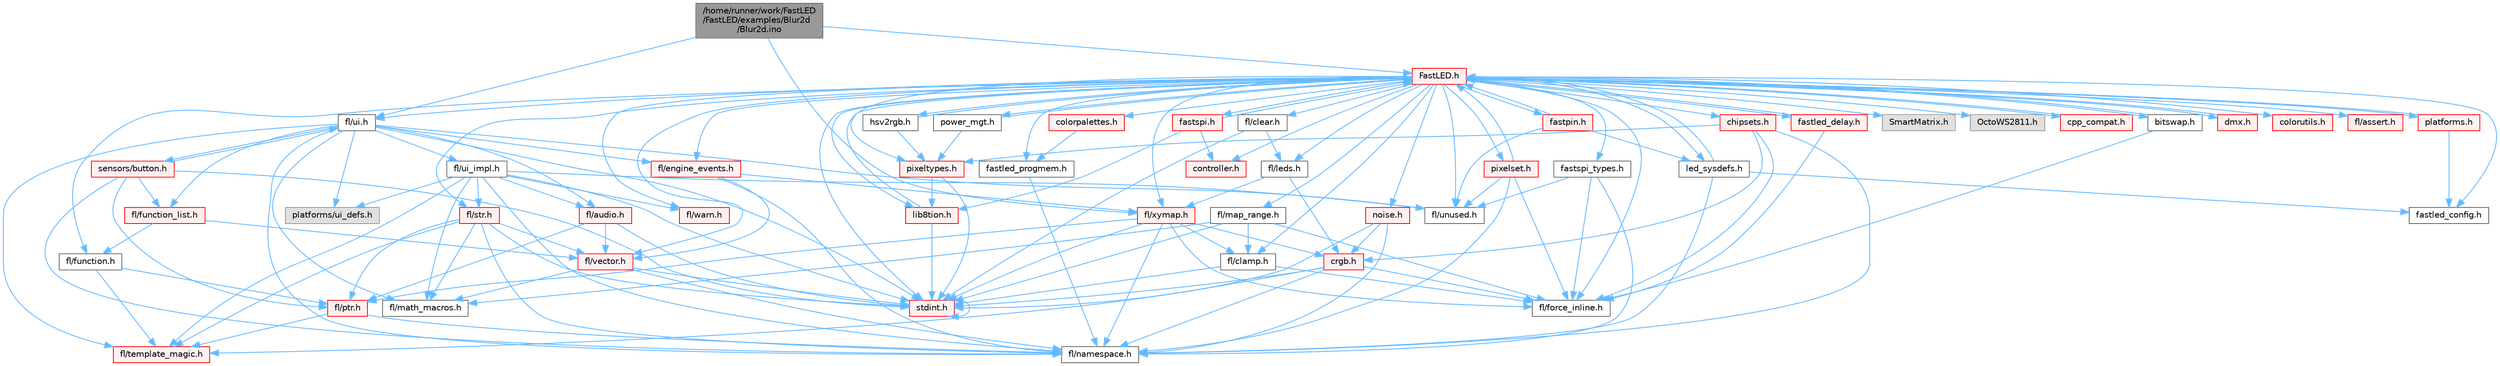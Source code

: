digraph "/home/runner/work/FastLED/FastLED/examples/Blur2d/Blur2d.ino"
{
 // INTERACTIVE_SVG=YES
 // LATEX_PDF_SIZE
  bgcolor="transparent";
  edge [fontname=Helvetica,fontsize=10,labelfontname=Helvetica,labelfontsize=10];
  node [fontname=Helvetica,fontsize=10,shape=box,height=0.2,width=0.4];
  Node1 [id="Node000001",label="/home/runner/work/FastLED\l/FastLED/examples/Blur2d\l/Blur2d.ino",height=0.2,width=0.4,color="gray40", fillcolor="grey60", style="filled", fontcolor="black",tooltip=" "];
  Node1 -> Node2 [id="edge1_Node000001_Node000002",color="steelblue1",style="solid",tooltip=" "];
  Node2 [id="Node000002",label="fl/ui.h",height=0.2,width=0.4,color="grey40", fillcolor="white", style="filled",URL="$d9/d3b/ui_8h.html",tooltip=" "];
  Node2 -> Node3 [id="edge2_Node000002_Node000003",color="steelblue1",style="solid",tooltip=" "];
  Node3 [id="Node000003",label="stdint.h",height=0.2,width=0.4,color="red", fillcolor="#FFF0F0", style="filled",URL="$df/dd8/stdint_8h.html",tooltip=" "];
  Node3 -> Node3 [id="edge3_Node000003_Node000003",color="steelblue1",style="solid",tooltip=" "];
  Node2 -> Node5 [id="edge4_Node000002_Node000005",color="steelblue1",style="solid",tooltip=" "];
  Node5 [id="Node000005",label="fl/audio.h",height=0.2,width=0.4,color="red", fillcolor="#FFF0F0", style="filled",URL="$da/d09/audio_8h.html",tooltip=" "];
  Node5 -> Node19 [id="edge5_Node000005_Node000019",color="steelblue1",style="solid",tooltip=" "];
  Node19 [id="Node000019",label="fl/ptr.h",height=0.2,width=0.4,color="red", fillcolor="#FFF0F0", style="filled",URL="$dd/d98/ptr_8h.html",tooltip=" "];
  Node19 -> Node18 [id="edge6_Node000019_Node000018",color="steelblue1",style="solid",tooltip=" "];
  Node18 [id="Node000018",label="fl/namespace.h",height=0.2,width=0.4,color="grey40", fillcolor="white", style="filled",URL="$df/d2a/namespace_8h.html",tooltip="Implements the FastLED namespace macros."];
  Node19 -> Node20 [id="edge7_Node000019_Node000020",color="steelblue1",style="solid",tooltip=" "];
  Node20 [id="Node000020",label="fl/template_magic.h",height=0.2,width=0.4,color="red", fillcolor="#FFF0F0", style="filled",URL="$d8/d0c/template__magic_8h.html",tooltip=" "];
  Node5 -> Node22 [id="edge8_Node000005_Node000022",color="steelblue1",style="solid",tooltip=" "];
  Node22 [id="Node000022",label="fl/vector.h",height=0.2,width=0.4,color="red", fillcolor="#FFF0F0", style="filled",URL="$d6/d68/vector_8h.html",tooltip=" "];
  Node22 -> Node3 [id="edge9_Node000022_Node000003",color="steelblue1",style="solid",tooltip=" "];
  Node22 -> Node17 [id="edge10_Node000022_Node000017",color="steelblue1",style="solid",tooltip=" "];
  Node17 [id="Node000017",label="fl/math_macros.h",height=0.2,width=0.4,color="grey40", fillcolor="white", style="filled",URL="$d8/db8/math__macros_8h.html",tooltip=" "];
  Node22 -> Node18 [id="edge11_Node000022_Node000018",color="steelblue1",style="solid",tooltip=" "];
  Node5 -> Node3 [id="edge12_Node000005_Node000003",color="steelblue1",style="solid",tooltip=" "];
  Node2 -> Node29 [id="edge13_Node000002_Node000029",color="steelblue1",style="solid",tooltip=" "];
  Node29 [id="Node000029",label="fl/engine_events.h",height=0.2,width=0.4,color="red", fillcolor="#FFF0F0", style="filled",URL="$db/dc0/engine__events_8h.html",tooltip=" "];
  Node29 -> Node18 [id="edge14_Node000029_Node000018",color="steelblue1",style="solid",tooltip=" "];
  Node29 -> Node22 [id="edge15_Node000029_Node000022",color="steelblue1",style="solid",tooltip=" "];
  Node29 -> Node37 [id="edge16_Node000029_Node000037",color="steelblue1",style="solid",tooltip=" "];
  Node37 [id="Node000037",label="fl/xymap.h",height=0.2,width=0.4,color="red", fillcolor="#FFF0F0", style="filled",URL="$da/d61/xymap_8h.html",tooltip=" "];
  Node37 -> Node3 [id="edge17_Node000037_Node000003",color="steelblue1",style="solid",tooltip=" "];
  Node37 -> Node38 [id="edge18_Node000037_Node000038",color="steelblue1",style="solid",tooltip=" "];
  Node38 [id="Node000038",label="crgb.h",height=0.2,width=0.4,color="red", fillcolor="#FFF0F0", style="filled",URL="$db/dd1/crgb_8h.html",tooltip="Defines the red, green, and blue (RGB) pixel struct."];
  Node38 -> Node3 [id="edge19_Node000038_Node000003",color="steelblue1",style="solid",tooltip=" "];
  Node38 -> Node18 [id="edge20_Node000038_Node000018",color="steelblue1",style="solid",tooltip=" "];
  Node38 -> Node15 [id="edge21_Node000038_Node000015",color="steelblue1",style="solid",tooltip=" "];
  Node15 [id="Node000015",label="fl/force_inline.h",height=0.2,width=0.4,color="grey40", fillcolor="white", style="filled",URL="$d4/d64/force__inline_8h.html",tooltip=" "];
  Node38 -> Node20 [id="edge22_Node000038_Node000020",color="steelblue1",style="solid",tooltip=" "];
  Node37 -> Node14 [id="edge23_Node000037_Node000014",color="steelblue1",style="solid",tooltip=" "];
  Node14 [id="Node000014",label="fl/clamp.h",height=0.2,width=0.4,color="grey40", fillcolor="white", style="filled",URL="$d6/dd3/clamp_8h.html",tooltip=" "];
  Node14 -> Node3 [id="edge24_Node000014_Node000003",color="steelblue1",style="solid",tooltip=" "];
  Node14 -> Node15 [id="edge25_Node000014_Node000015",color="steelblue1",style="solid",tooltip=" "];
  Node37 -> Node15 [id="edge26_Node000037_Node000015",color="steelblue1",style="solid",tooltip=" "];
  Node37 -> Node18 [id="edge27_Node000037_Node000018",color="steelblue1",style="solid",tooltip=" "];
  Node37 -> Node19 [id="edge28_Node000037_Node000019",color="steelblue1",style="solid",tooltip=" "];
  Node2 -> Node43 [id="edge29_Node000002_Node000043",color="steelblue1",style="solid",tooltip=" "];
  Node43 [id="Node000043",label="fl/function_list.h",height=0.2,width=0.4,color="red", fillcolor="#FFF0F0", style="filled",URL="$d0/d64/function__list_8h.html",tooltip=" "];
  Node43 -> Node44 [id="edge30_Node000043_Node000044",color="steelblue1",style="solid",tooltip=" "];
  Node44 [id="Node000044",label="fl/function.h",height=0.2,width=0.4,color="grey40", fillcolor="white", style="filled",URL="$dd/d67/function_8h.html",tooltip=" "];
  Node44 -> Node19 [id="edge31_Node000044_Node000019",color="steelblue1",style="solid",tooltip=" "];
  Node44 -> Node20 [id="edge32_Node000044_Node000020",color="steelblue1",style="solid",tooltip=" "];
  Node43 -> Node22 [id="edge33_Node000043_Node000022",color="steelblue1",style="solid",tooltip=" "];
  Node2 -> Node17 [id="edge34_Node000002_Node000017",color="steelblue1",style="solid",tooltip=" "];
  Node2 -> Node18 [id="edge35_Node000002_Node000018",color="steelblue1",style="solid",tooltip=" "];
  Node2 -> Node20 [id="edge36_Node000002_Node000020",color="steelblue1",style="solid",tooltip=" "];
  Node2 -> Node45 [id="edge37_Node000002_Node000045",color="steelblue1",style="solid",tooltip=" "];
  Node45 [id="Node000045",label="fl/ui_impl.h",height=0.2,width=0.4,color="grey40", fillcolor="white", style="filled",URL="$d6/dc0/ui__impl_8h.html",tooltip=" "];
  Node45 -> Node3 [id="edge38_Node000045_Node000003",color="steelblue1",style="solid",tooltip=" "];
  Node45 -> Node5 [id="edge39_Node000045_Node000005",color="steelblue1",style="solid",tooltip=" "];
  Node45 -> Node17 [id="edge40_Node000045_Node000017",color="steelblue1",style="solid",tooltip=" "];
  Node45 -> Node18 [id="edge41_Node000045_Node000018",color="steelblue1",style="solid",tooltip=" "];
  Node45 -> Node11 [id="edge42_Node000045_Node000011",color="steelblue1",style="solid",tooltip=" "];
  Node11 [id="Node000011",label="fl/str.h",height=0.2,width=0.4,color="red", fillcolor="#FFF0F0", style="filled",URL="$d1/d93/str_8h.html",tooltip=" "];
  Node11 -> Node3 [id="edge43_Node000011_Node000003",color="steelblue1",style="solid",tooltip=" "];
  Node11 -> Node17 [id="edge44_Node000011_Node000017",color="steelblue1",style="solid",tooltip=" "];
  Node11 -> Node18 [id="edge45_Node000011_Node000018",color="steelblue1",style="solid",tooltip=" "];
  Node11 -> Node19 [id="edge46_Node000011_Node000019",color="steelblue1",style="solid",tooltip=" "];
  Node11 -> Node20 [id="edge47_Node000011_Node000020",color="steelblue1",style="solid",tooltip=" "];
  Node11 -> Node22 [id="edge48_Node000011_Node000022",color="steelblue1",style="solid",tooltip=" "];
  Node45 -> Node20 [id="edge49_Node000045_Node000020",color="steelblue1",style="solid",tooltip=" "];
  Node45 -> Node26 [id="edge50_Node000045_Node000026",color="steelblue1",style="solid",tooltip=" "];
  Node26 [id="Node000026",label="fl/unused.h",height=0.2,width=0.4,color="grey40", fillcolor="white", style="filled",URL="$d8/d4b/unused_8h.html",tooltip=" "];
  Node45 -> Node46 [id="edge51_Node000045_Node000046",color="steelblue1",style="solid",tooltip=" "];
  Node46 [id="Node000046",label="fl/warn.h",height=0.2,width=0.4,color="red", fillcolor="#FFF0F0", style="filled",URL="$de/d77/warn_8h.html",tooltip=" "];
  Node45 -> Node49 [id="edge52_Node000045_Node000049",color="steelblue1",style="solid",tooltip=" "];
  Node49 [id="Node000049",label="platforms/ui_defs.h",height=0.2,width=0.4,color="grey60", fillcolor="#E0E0E0", style="filled",tooltip=" "];
  Node2 -> Node26 [id="edge53_Node000002_Node000026",color="steelblue1",style="solid",tooltip=" "];
  Node2 -> Node49 [id="edge54_Node000002_Node000049",color="steelblue1",style="solid",tooltip=" "];
  Node2 -> Node50 [id="edge55_Node000002_Node000050",color="steelblue1",style="solid",tooltip=" "];
  Node50 [id="Node000050",label="sensors/button.h",height=0.2,width=0.4,color="red", fillcolor="#FFF0F0", style="filled",URL="$d7/d0e/button_8h.html",tooltip=" "];
  Node50 -> Node3 [id="edge56_Node000050_Node000003",color="steelblue1",style="solid",tooltip=" "];
  Node50 -> Node43 [id="edge57_Node000050_Node000043",color="steelblue1",style="solid",tooltip=" "];
  Node50 -> Node18 [id="edge58_Node000050_Node000018",color="steelblue1",style="solid",tooltip=" "];
  Node50 -> Node19 [id="edge59_Node000050_Node000019",color="steelblue1",style="solid",tooltip=" "];
  Node50 -> Node2 [id="edge60_Node000050_Node000002",color="steelblue1",style="solid",tooltip=" "];
  Node1 -> Node37 [id="edge61_Node000001_Node000037",color="steelblue1",style="solid",tooltip=" "];
  Node1 -> Node52 [id="edge62_Node000001_Node000052",color="steelblue1",style="solid",tooltip=" "];
  Node52 [id="Node000052",label="FastLED.h",height=0.2,width=0.4,color="red", fillcolor="#FFF0F0", style="filled",URL="$db/d97/_fast_l_e_d_8h.html",tooltip="central include file for FastLED, defines the CFastLED class/object"];
  Node52 -> Node3 [id="edge63_Node000052_Node000003",color="steelblue1",style="solid",tooltip=" "];
  Node52 -> Node53 [id="edge64_Node000052_Node000053",color="steelblue1",style="solid",tooltip=" "];
  Node53 [id="Node000053",label="SmartMatrix.h",height=0.2,width=0.4,color="grey60", fillcolor="#E0E0E0", style="filled",tooltip=" "];
  Node52 -> Node54 [id="edge65_Node000052_Node000054",color="steelblue1",style="solid",tooltip=" "];
  Node54 [id="Node000054",label="OctoWS2811.h",height=0.2,width=0.4,color="grey60", fillcolor="#E0E0E0", style="filled",tooltip=" "];
  Node52 -> Node15 [id="edge66_Node000052_Node000015",color="steelblue1",style="solid",tooltip=" "];
  Node52 -> Node55 [id="edge67_Node000052_Node000055",color="steelblue1",style="solid",tooltip=" "];
  Node55 [id="Node000055",label="cpp_compat.h",height=0.2,width=0.4,color="red", fillcolor="#FFF0F0", style="filled",URL="$d9/d13/cpp__compat_8h.html",tooltip="Compatibility functions based on C++ version."];
  Node55 -> Node52 [id="edge68_Node000055_Node000052",color="steelblue1",style="solid",tooltip=" "];
  Node52 -> Node57 [id="edge69_Node000052_Node000057",color="steelblue1",style="solid",tooltip=" "];
  Node57 [id="Node000057",label="fastled_config.h",height=0.2,width=0.4,color="grey40", fillcolor="white", style="filled",URL="$d5/d11/fastled__config_8h.html",tooltip="Contains definitions that can be used to configure FastLED at compile time."];
  Node52 -> Node58 [id="edge70_Node000052_Node000058",color="steelblue1",style="solid",tooltip=" "];
  Node58 [id="Node000058",label="led_sysdefs.h",height=0.2,width=0.4,color="grey40", fillcolor="white", style="filled",URL="$d9/d3e/led__sysdefs_8h.html",tooltip="Determines which platform system definitions to include."];
  Node58 -> Node52 [id="edge71_Node000058_Node000052",color="steelblue1",style="solid",tooltip=" "];
  Node58 -> Node57 [id="edge72_Node000058_Node000057",color="steelblue1",style="solid",tooltip=" "];
  Node58 -> Node18 [id="edge73_Node000058_Node000018",color="steelblue1",style="solid",tooltip=" "];
  Node52 -> Node59 [id="edge74_Node000052_Node000059",color="steelblue1",style="solid",tooltip=" "];
  Node59 [id="Node000059",label="fastled_delay.h",height=0.2,width=0.4,color="red", fillcolor="#FFF0F0", style="filled",URL="$d0/da8/fastled__delay_8h.html",tooltip="Utility functions and classes for managing delay cycles."];
  Node59 -> Node52 [id="edge75_Node000059_Node000052",color="steelblue1",style="solid",tooltip=" "];
  Node59 -> Node15 [id="edge76_Node000059_Node000015",color="steelblue1",style="solid",tooltip=" "];
  Node52 -> Node61 [id="edge77_Node000052_Node000061",color="steelblue1",style="solid",tooltip=" "];
  Node61 [id="Node000061",label="bitswap.h",height=0.2,width=0.4,color="grey40", fillcolor="white", style="filled",URL="$de/ded/bitswap_8h.html",tooltip="Functions for doing a rotation of bits/bytes used by parallel output."];
  Node61 -> Node52 [id="edge78_Node000061_Node000052",color="steelblue1",style="solid",tooltip=" "];
  Node61 -> Node15 [id="edge79_Node000061_Node000015",color="steelblue1",style="solid",tooltip=" "];
  Node52 -> Node62 [id="edge80_Node000052_Node000062",color="steelblue1",style="solid",tooltip=" "];
  Node62 [id="Node000062",label="controller.h",height=0.2,width=0.4,color="red", fillcolor="#FFF0F0", style="filled",URL="$d2/dd9/controller_8h.html",tooltip="deprecated: base definitions used by led controllers for writing out led data"];
  Node52 -> Node83 [id="edge81_Node000052_Node000083",color="steelblue1",style="solid",tooltip=" "];
  Node83 [id="Node000083",label="fastpin.h",height=0.2,width=0.4,color="red", fillcolor="#FFF0F0", style="filled",URL="$db/d65/fastpin_8h.html",tooltip="Class base definitions for defining fast pin access."];
  Node83 -> Node52 [id="edge82_Node000083_Node000052",color="steelblue1",style="solid",tooltip=" "];
  Node83 -> Node58 [id="edge83_Node000083_Node000058",color="steelblue1",style="solid",tooltip=" "];
  Node83 -> Node26 [id="edge84_Node000083_Node000026",color="steelblue1",style="solid",tooltip=" "];
  Node52 -> Node84 [id="edge85_Node000052_Node000084",color="steelblue1",style="solid",tooltip=" "];
  Node84 [id="Node000084",label="fastspi_types.h",height=0.2,width=0.4,color="grey40", fillcolor="white", style="filled",URL="$d2/ddb/fastspi__types_8h.html",tooltip="Data types and constants used by SPI interfaces."];
  Node84 -> Node15 [id="edge86_Node000084_Node000015",color="steelblue1",style="solid",tooltip=" "];
  Node84 -> Node18 [id="edge87_Node000084_Node000018",color="steelblue1",style="solid",tooltip=" "];
  Node84 -> Node26 [id="edge88_Node000084_Node000026",color="steelblue1",style="solid",tooltip=" "];
  Node52 -> Node85 [id="edge89_Node000052_Node000085",color="steelblue1",style="solid",tooltip=" "];
  Node85 [id="Node000085",label="dmx.h",height=0.2,width=0.4,color="red", fillcolor="#FFF0F0", style="filled",URL="$d3/de1/dmx_8h.html",tooltip="Defines the DMX512-based LED controllers."];
  Node85 -> Node52 [id="edge90_Node000085_Node000052",color="steelblue1",style="solid",tooltip=" "];
  Node52 -> Node88 [id="edge91_Node000052_Node000088",color="steelblue1",style="solid",tooltip=" "];
  Node88 [id="Node000088",label="platforms.h",height=0.2,width=0.4,color="red", fillcolor="#FFF0F0", style="filled",URL="$da/dc9/platforms_8h.html",tooltip="Determines which platforms headers to include."];
  Node88 -> Node52 [id="edge92_Node000088_Node000052",color="steelblue1",style="solid",tooltip=" "];
  Node88 -> Node57 [id="edge93_Node000088_Node000057",color="steelblue1",style="solid",tooltip=" "];
  Node52 -> Node90 [id="edge94_Node000052_Node000090",color="steelblue1",style="solid",tooltip=" "];
  Node90 [id="Node000090",label="fastled_progmem.h",height=0.2,width=0.4,color="grey40", fillcolor="white", style="filled",URL="$df/dab/fastled__progmem_8h.html",tooltip="Wrapper definitions to allow seamless use of PROGMEM in environments that have it."];
  Node90 -> Node18 [id="edge95_Node000090_Node000018",color="steelblue1",style="solid",tooltip=" "];
  Node52 -> Node65 [id="edge96_Node000052_Node000065",color="steelblue1",style="solid",tooltip=" "];
  Node65 [id="Node000065",label="lib8tion.h",height=0.2,width=0.4,color="red", fillcolor="#FFF0F0", style="filled",URL="$df/da5/lib8tion_8h.html",tooltip="Fast, efficient 8-bit math functions specifically designed for high-performance LED programming."];
  Node65 -> Node52 [id="edge97_Node000065_Node000052",color="steelblue1",style="solid",tooltip=" "];
  Node65 -> Node3 [id="edge98_Node000065_Node000003",color="steelblue1",style="solid",tooltip=" "];
  Node52 -> Node64 [id="edge99_Node000052_Node000064",color="steelblue1",style="solid",tooltip=" "];
  Node64 [id="Node000064",label="pixeltypes.h",height=0.2,width=0.4,color="red", fillcolor="#FFF0F0", style="filled",URL="$d2/dba/pixeltypes_8h.html",tooltip="Includes defintions for RGB and HSV pixels."];
  Node64 -> Node3 [id="edge100_Node000064_Node000003",color="steelblue1",style="solid",tooltip=" "];
  Node64 -> Node65 [id="edge101_Node000064_Node000065",color="steelblue1",style="solid",tooltip=" "];
  Node52 -> Node91 [id="edge102_Node000052_Node000091",color="steelblue1",style="solid",tooltip=" "];
  Node91 [id="Node000091",label="hsv2rgb.h",height=0.2,width=0.4,color="grey40", fillcolor="white", style="filled",URL="$de/d9a/hsv2rgb_8h.html",tooltip="Functions to convert from the HSV colorspace to the RGB colorspace."];
  Node91 -> Node52 [id="edge103_Node000091_Node000052",color="steelblue1",style="solid",tooltip=" "];
  Node91 -> Node64 [id="edge104_Node000091_Node000064",color="steelblue1",style="solid",tooltip=" "];
  Node52 -> Node92 [id="edge105_Node000052_Node000092",color="steelblue1",style="solid",tooltip=" "];
  Node92 [id="Node000092",label="colorutils.h",height=0.2,width=0.4,color="red", fillcolor="#FFF0F0", style="filled",URL="$d1/dfb/colorutils_8h.html",tooltip=" "];
  Node52 -> Node97 [id="edge106_Node000052_Node000097",color="steelblue1",style="solid",tooltip=" "];
  Node97 [id="Node000097",label="pixelset.h",height=0.2,width=0.4,color="red", fillcolor="#FFF0F0", style="filled",URL="$d4/d46/pixelset_8h.html",tooltip="Declares classes for managing logical groups of LEDs."];
  Node97 -> Node15 [id="edge107_Node000097_Node000015",color="steelblue1",style="solid",tooltip=" "];
  Node97 -> Node18 [id="edge108_Node000097_Node000018",color="steelblue1",style="solid",tooltip=" "];
  Node97 -> Node26 [id="edge109_Node000097_Node000026",color="steelblue1",style="solid",tooltip=" "];
  Node97 -> Node52 [id="edge110_Node000097_Node000052",color="steelblue1",style="solid",tooltip=" "];
  Node52 -> Node98 [id="edge111_Node000052_Node000098",color="steelblue1",style="solid",tooltip=" "];
  Node98 [id="Node000098",label="colorpalettes.h",height=0.2,width=0.4,color="red", fillcolor="#FFF0F0", style="filled",URL="$dc/dcc/colorpalettes_8h.html",tooltip="Declarations for the predefined color palettes supplied by FastLED."];
  Node98 -> Node90 [id="edge112_Node000098_Node000090",color="steelblue1",style="solid",tooltip=" "];
  Node52 -> Node99 [id="edge113_Node000052_Node000099",color="steelblue1",style="solid",tooltip=" "];
  Node99 [id="Node000099",label="noise.h",height=0.2,width=0.4,color="red", fillcolor="#FFF0F0", style="filled",URL="$d1/d31/noise_8h.html",tooltip="Functions to generate and fill arrays with noise."];
  Node99 -> Node3 [id="edge114_Node000099_Node000003",color="steelblue1",style="solid",tooltip=" "];
  Node99 -> Node38 [id="edge115_Node000099_Node000038",color="steelblue1",style="solid",tooltip=" "];
  Node99 -> Node18 [id="edge116_Node000099_Node000018",color="steelblue1",style="solid",tooltip=" "];
  Node52 -> Node100 [id="edge117_Node000052_Node000100",color="steelblue1",style="solid",tooltip=" "];
  Node100 [id="Node000100",label="power_mgt.h",height=0.2,width=0.4,color="grey40", fillcolor="white", style="filled",URL="$dc/d5b/power__mgt_8h.html",tooltip="Functions to limit the power used by FastLED."];
  Node100 -> Node52 [id="edge118_Node000100_Node000052",color="steelblue1",style="solid",tooltip=" "];
  Node100 -> Node64 [id="edge119_Node000100_Node000064",color="steelblue1",style="solid",tooltip=" "];
  Node52 -> Node101 [id="edge120_Node000052_Node000101",color="steelblue1",style="solid",tooltip=" "];
  Node101 [id="Node000101",label="fastspi.h",height=0.2,width=0.4,color="red", fillcolor="#FFF0F0", style="filled",URL="$d6/ddc/fastspi_8h.html",tooltip="Serial peripheral interface (SPI) definitions per platform."];
  Node101 -> Node52 [id="edge121_Node000101_Node000052",color="steelblue1",style="solid",tooltip=" "];
  Node101 -> Node62 [id="edge122_Node000101_Node000062",color="steelblue1",style="solid",tooltip=" "];
  Node101 -> Node65 [id="edge123_Node000101_Node000065",color="steelblue1",style="solid",tooltip=" "];
  Node52 -> Node103 [id="edge124_Node000052_Node000103",color="steelblue1",style="solid",tooltip=" "];
  Node103 [id="Node000103",label="chipsets.h",height=0.2,width=0.4,color="red", fillcolor="#FFF0F0", style="filled",URL="$db/d66/chipsets_8h.html",tooltip="Contains the bulk of the definitions for the various LED chipsets supported."];
  Node103 -> Node64 [id="edge125_Node000103_Node000064",color="steelblue1",style="solid",tooltip=" "];
  Node103 -> Node15 [id="edge126_Node000103_Node000015",color="steelblue1",style="solid",tooltip=" "];
  Node103 -> Node38 [id="edge127_Node000103_Node000038",color="steelblue1",style="solid",tooltip=" "];
  Node103 -> Node18 [id="edge128_Node000103_Node000018",color="steelblue1",style="solid",tooltip=" "];
  Node52 -> Node29 [id="edge129_Node000052_Node000029",color="steelblue1",style="solid",tooltip=" "];
  Node52 -> Node104 [id="edge130_Node000052_Node000104",color="steelblue1",style="solid",tooltip=" "];
  Node104 [id="Node000104",label="fl/leds.h",height=0.2,width=0.4,color="grey40", fillcolor="white", style="filled",URL="$da/d78/leds_8h.html",tooltip=" "];
  Node104 -> Node38 [id="edge131_Node000104_Node000038",color="steelblue1",style="solid",tooltip=" "];
  Node104 -> Node37 [id="edge132_Node000104_Node000037",color="steelblue1",style="solid",tooltip=" "];
  Node52 -> Node11 [id="edge133_Node000052_Node000011",color="steelblue1",style="solid",tooltip=" "];
  Node52 -> Node37 [id="edge134_Node000052_Node000037",color="steelblue1",style="solid",tooltip=" "];
  Node52 -> Node14 [id="edge135_Node000052_Node000014",color="steelblue1",style="solid",tooltip=" "];
  Node52 -> Node16 [id="edge136_Node000052_Node000016",color="steelblue1",style="solid",tooltip=" "];
  Node16 [id="Node000016",label="fl/map_range.h",height=0.2,width=0.4,color="grey40", fillcolor="white", style="filled",URL="$d1/d47/map__range_8h.html",tooltip=" "];
  Node16 -> Node3 [id="edge137_Node000016_Node000003",color="steelblue1",style="solid",tooltip=" "];
  Node16 -> Node14 [id="edge138_Node000016_Node000014",color="steelblue1",style="solid",tooltip=" "];
  Node16 -> Node15 [id="edge139_Node000016_Node000015",color="steelblue1",style="solid",tooltip=" "];
  Node16 -> Node17 [id="edge140_Node000016_Node000017",color="steelblue1",style="solid",tooltip=" "];
  Node52 -> Node46 [id="edge141_Node000052_Node000046",color="steelblue1",style="solid",tooltip=" "];
  Node52 -> Node33 [id="edge142_Node000052_Node000033",color="steelblue1",style="solid",tooltip=" "];
  Node33 [id="Node000033",label="fl/assert.h",height=0.2,width=0.4,color="red", fillcolor="#FFF0F0", style="filled",URL="$dc/da7/assert_8h.html",tooltip=" "];
  Node52 -> Node26 [id="edge143_Node000052_Node000026",color="steelblue1",style="solid",tooltip=" "];
  Node52 -> Node22 [id="edge144_Node000052_Node000022",color="steelblue1",style="solid",tooltip=" "];
  Node52 -> Node44 [id="edge145_Node000052_Node000044",color="steelblue1",style="solid",tooltip=" "];
  Node52 -> Node105 [id="edge146_Node000052_Node000105",color="steelblue1",style="solid",tooltip=" "];
  Node105 [id="Node000105",label="fl/clear.h",height=0.2,width=0.4,color="grey40", fillcolor="white", style="filled",URL="$df/db0/clear_8h.html",tooltip=" "];
  Node105 -> Node104 [id="edge147_Node000105_Node000104",color="steelblue1",style="solid",tooltip=" "];
  Node105 -> Node3 [id="edge148_Node000105_Node000003",color="steelblue1",style="solid",tooltip=" "];
  Node52 -> Node2 [id="edge149_Node000052_Node000002",color="steelblue1",style="solid",tooltip=" "];
}
